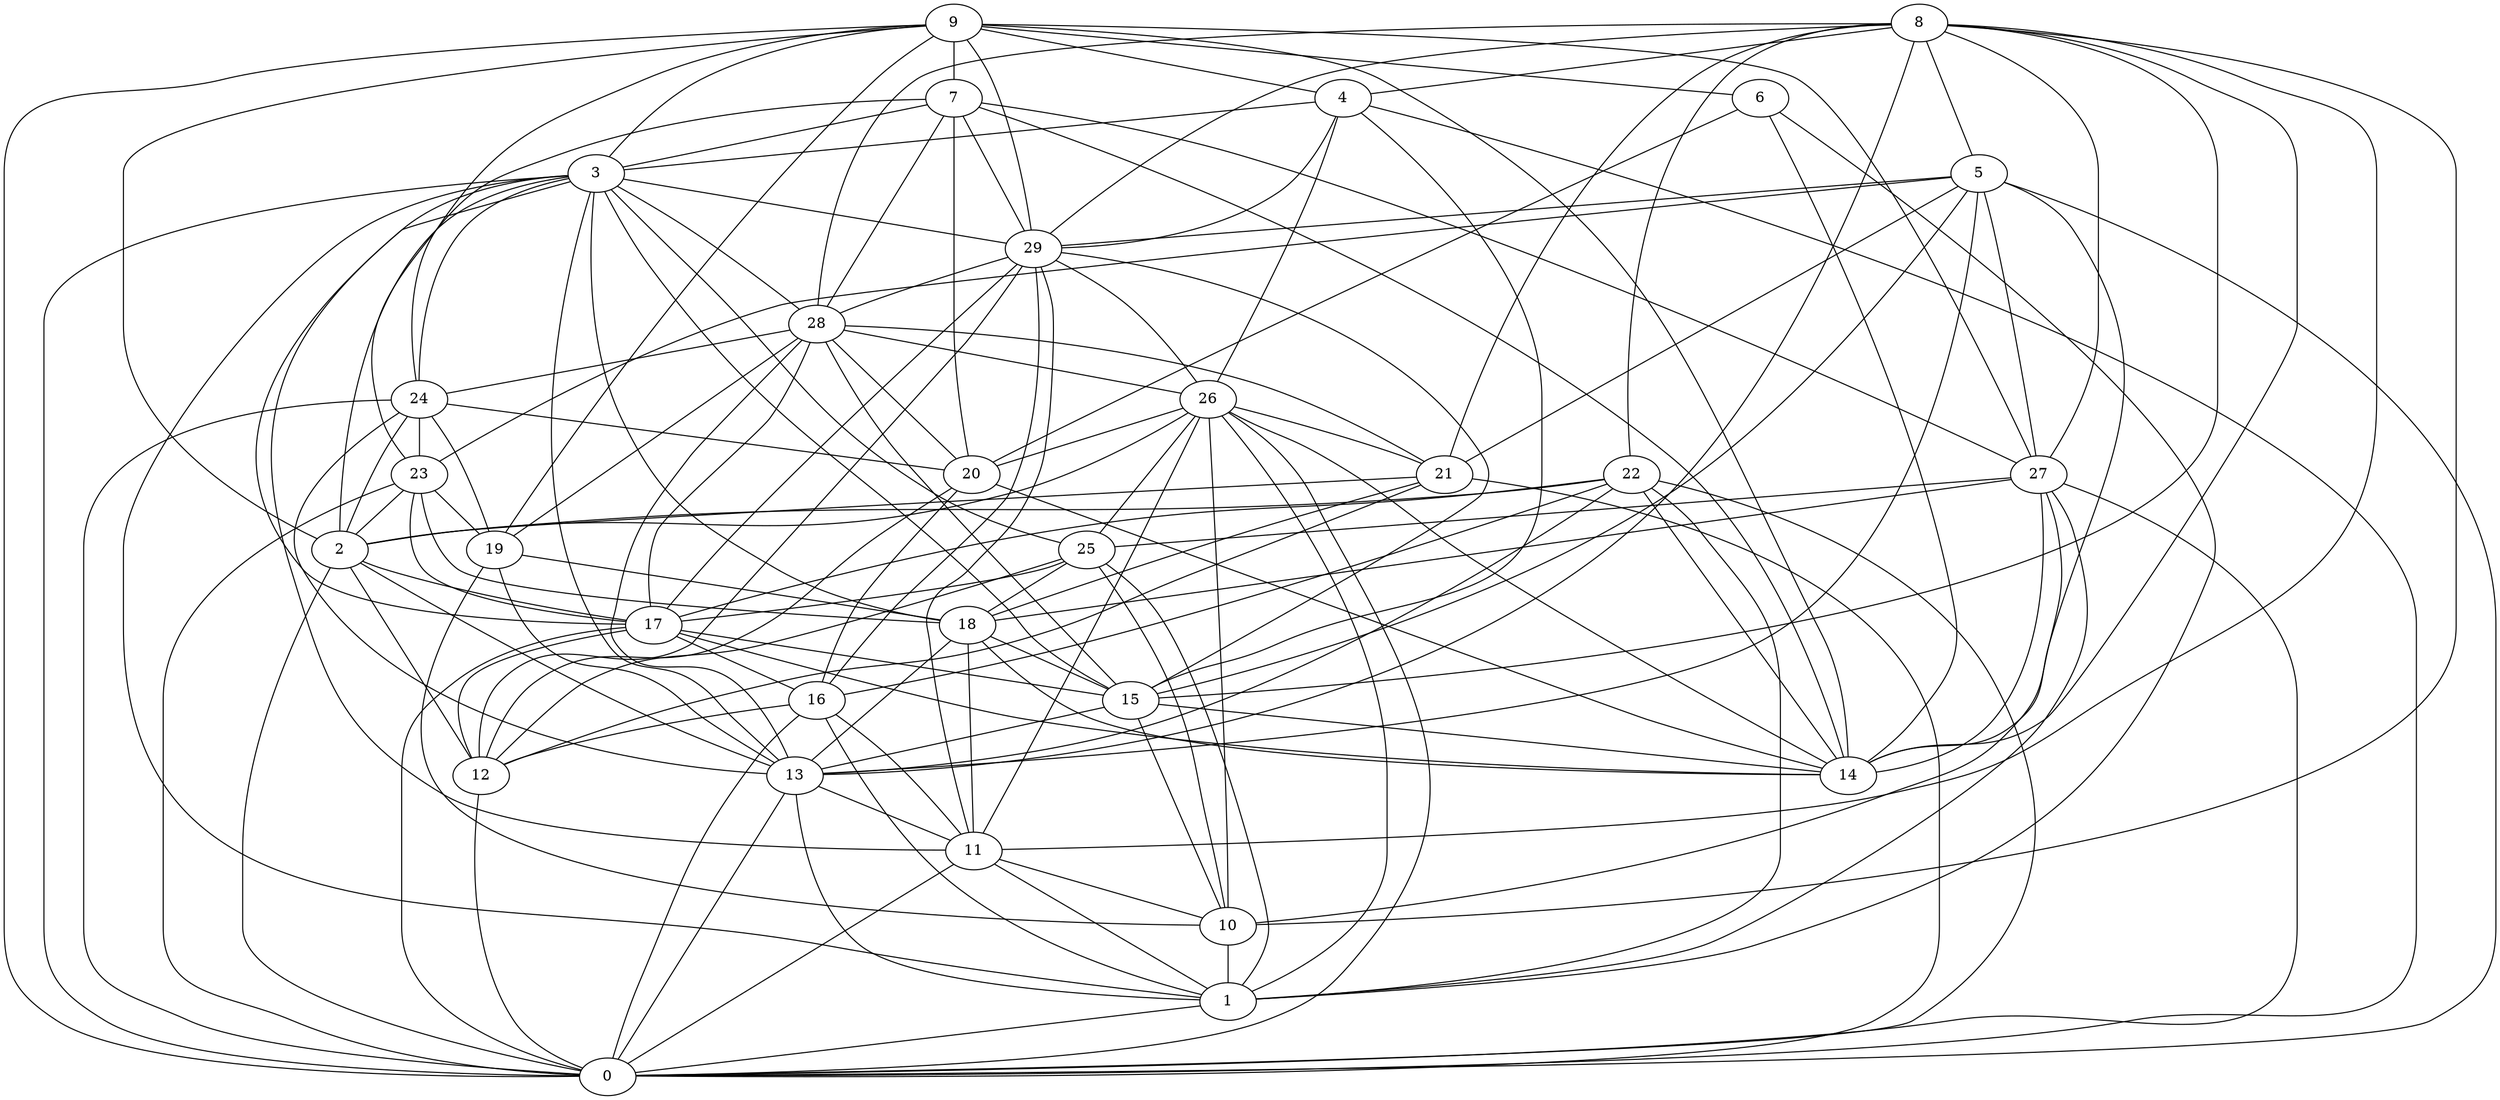 digraph GG_graph {

subgraph G_graph {
edge [color = black]
"6" -> "1" [dir = none]
"6" -> "20" [dir = none]
"3" -> "28" [dir = none]
"3" -> "13" [dir = none]
"3" -> "29" [dir = none]
"3" -> "0" [dir = none]
"3" -> "24" [dir = none]
"3" -> "25" [dir = none]
"16" -> "12" [dir = none]
"16" -> "1" [dir = none]
"1" -> "0" [dir = none]
"9" -> "4" [dir = none]
"9" -> "19" [dir = none]
"9" -> "14" [dir = none]
"9" -> "7" [dir = none]
"22" -> "1" [dir = none]
"22" -> "0" [dir = none]
"22" -> "17" [dir = none]
"20" -> "12" [dir = none]
"20" -> "16" [dir = none]
"26" -> "11" [dir = none]
"26" -> "25" [dir = none]
"26" -> "10" [dir = none]
"26" -> "0" [dir = none]
"26" -> "14" [dir = none]
"26" -> "20" [dir = none]
"24" -> "2" [dir = none]
"24" -> "19" [dir = none]
"24" -> "23" [dir = none]
"15" -> "13" [dir = none]
"15" -> "14" [dir = none]
"15" -> "10" [dir = none]
"13" -> "1" [dir = none]
"29" -> "11" [dir = none]
"27" -> "10" [dir = none]
"27" -> "14" [dir = none]
"28" -> "15" [dir = none]
"17" -> "0" [dir = none]
"7" -> "23" [dir = none]
"4" -> "3" [dir = none]
"4" -> "0" [dir = none]
"4" -> "15" [dir = none]
"4" -> "29" [dir = none]
"11" -> "1" [dir = none]
"21" -> "2" [dir = none]
"21" -> "0" [dir = none]
"21" -> "18" [dir = none]
"23" -> "19" [dir = none]
"23" -> "2" [dir = none]
"8" -> "13" [dir = none]
"8" -> "4" [dir = none]
"5" -> "23" [dir = none]
"5" -> "13" [dir = none]
"5" -> "0" [dir = none]
"25" -> "12" [dir = none]
"25" -> "18" [dir = none]
"2" -> "0" [dir = none]
"2" -> "12" [dir = none]
"6" -> "14" [dir = none]
"9" -> "27" [dir = none]
"26" -> "2" [dir = none]
"29" -> "15" [dir = none]
"23" -> "0" [dir = none]
"9" -> "0" [dir = none]
"28" -> "24" [dir = none]
"27" -> "25" [dir = none]
"8" -> "10" [dir = none]
"29" -> "16" [dir = none]
"17" -> "12" [dir = none]
"8" -> "14" [dir = none]
"3" -> "17" [dir = none]
"16" -> "0" [dir = none]
"7" -> "3" [dir = none]
"19" -> "13" [dir = none]
"22" -> "13" [dir = none]
"29" -> "12" [dir = none]
"25" -> "1" [dir = none]
"27" -> "0" [dir = none]
"21" -> "12" [dir = none]
"9" -> "6" [dir = none]
"13" -> "11" [dir = none]
"5" -> "29" [dir = none]
"22" -> "14" [dir = none]
"9" -> "29" [dir = none]
"8" -> "5" [dir = none]
"24" -> "13" [dir = none]
"17" -> "16" [dir = none]
"16" -> "11" [dir = none]
"28" -> "26" [dir = none]
"25" -> "17" [dir = none]
"19" -> "10" [dir = none]
"8" -> "22" [dir = none]
"11" -> "0" [dir = none]
"13" -> "0" [dir = none]
"2" -> "13" [dir = none]
"29" -> "28" [dir = none]
"7" -> "14" [dir = none]
"5" -> "21" [dir = none]
"17" -> "15" [dir = none]
"3" -> "11" [dir = none]
"18" -> "14" [dir = none]
"3" -> "15" [dir = none]
"22" -> "2" [dir = none]
"9" -> "24" [dir = none]
"7" -> "27" [dir = none]
"28" -> "17" [dir = none]
"9" -> "2" [dir = none]
"28" -> "19" [dir = none]
"28" -> "13" [dir = none]
"11" -> "10" [dir = none]
"22" -> "16" [dir = none]
"5" -> "27" [dir = none]
"26" -> "21" [dir = none]
"28" -> "20" [dir = none]
"27" -> "1" [dir = none]
"17" -> "14" [dir = none]
"18" -> "13" [dir = none]
"8" -> "29" [dir = none]
"3" -> "18" [dir = none]
"8" -> "27" [dir = none]
"25" -> "10" [dir = none]
"7" -> "20" [dir = none]
"9" -> "3" [dir = none]
"5" -> "15" [dir = none]
"23" -> "17" [dir = none]
"10" -> "1" [dir = none]
"20" -> "14" [dir = none]
"27" -> "18" [dir = none]
"5" -> "14" [dir = none]
"8" -> "28" [dir = none]
"8" -> "11" [dir = none]
"19" -> "18" [dir = none]
"18" -> "15" [dir = none]
"29" -> "17" [dir = none]
"8" -> "21" [dir = none]
"26" -> "1" [dir = none]
"29" -> "26" [dir = none]
"8" -> "15" [dir = none]
"3" -> "1" [dir = none]
"28" -> "21" [dir = none]
"18" -> "11" [dir = none]
"23" -> "18" [dir = none]
"7" -> "28" [dir = none]
"4" -> "26" [dir = none]
"2" -> "17" [dir = none]
"7" -> "29" [dir = none]
"24" -> "0" [dir = none]
"3" -> "2" [dir = none]
"24" -> "20" [dir = none]
"12" -> "0" [dir = none]
}

}
